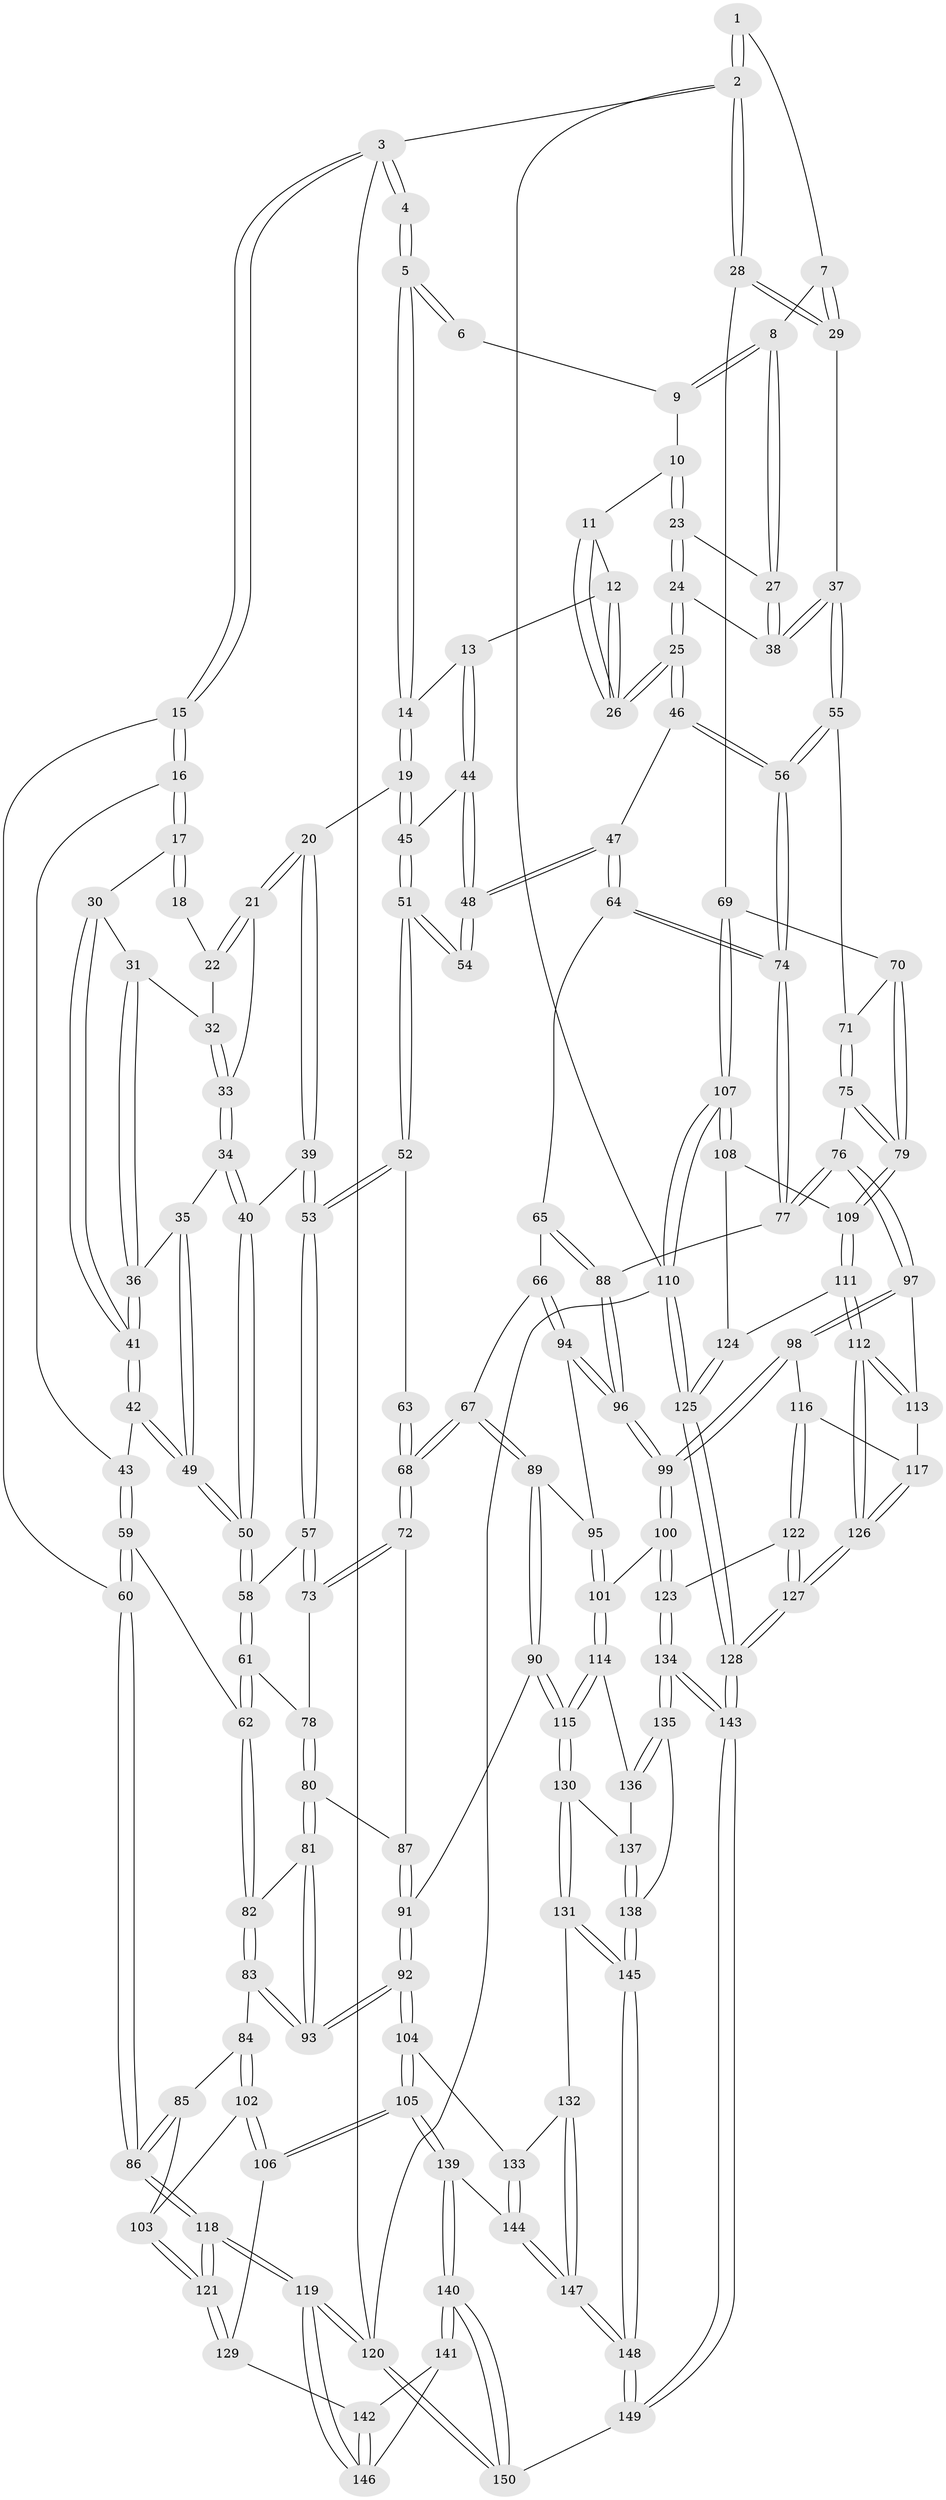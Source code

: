 // Generated by graph-tools (version 1.1) at 2025/11/02/27/25 16:11:53]
// undirected, 150 vertices, 372 edges
graph export_dot {
graph [start="1"]
  node [color=gray90,style=filled];
  1 [pos="+0.967750294099813+0"];
  2 [pos="+1+0"];
  3 [pos="+0+0"];
  4 [pos="+0.29939511753309034+0"];
  5 [pos="+0.4730822283374596+0"];
  6 [pos="+0.6187773606416938+0"];
  7 [pos="+0.8708532698060307+0.06343500217044475"];
  8 [pos="+0.8285984741236551+0.12969252847146343"];
  9 [pos="+0.6976326162330206+0.05909407713675455"];
  10 [pos="+0.6937896858997675+0.1057890170960021"];
  11 [pos="+0.6638766223206787+0.12348619174952714"];
  12 [pos="+0.5515060710541649+0.13734581695193737"];
  13 [pos="+0.5066156173898795+0.10426747470469583"];
  14 [pos="+0.4927041735789945+0.0832363618674407"];
  15 [pos="+0+0.08604659459280686"];
  16 [pos="+0+0.12873688876542122"];
  17 [pos="+0.038040234183904315+0.12256710278964345"];
  18 [pos="+0.26303487259645053+0"];
  19 [pos="+0.3770070352512296+0.2131073890147256"];
  20 [pos="+0.33120733736104263+0.2174026753287611"];
  21 [pos="+0.29790661400528956+0.1634790446829925"];
  22 [pos="+0.2548079736103357+0.0495850143005441"];
  23 [pos="+0.7108905815848958+0.14698794738288173"];
  24 [pos="+0.6598660838360936+0.2538674716654449"];
  25 [pos="+0.6553743132659752+0.25917132621088146"];
  26 [pos="+0.6278047605493988+0.2194256450947116"];
  27 [pos="+0.8212537416874354+0.1627869154431266"];
  28 [pos="+1+0.22679955187414222"];
  29 [pos="+1+0.23824064733353095"];
  30 [pos="+0.07702284695600178+0.15362300939341142"];
  31 [pos="+0.19449326674205883+0.14640489533541493"];
  32 [pos="+0.19549300916993934+0.1453412285635391"];
  33 [pos="+0.23612076563655077+0.19050719565613014"];
  34 [pos="+0.22448153217799663+0.23025079217777428"];
  35 [pos="+0.1876768940455841+0.2053793450715006"];
  36 [pos="+0.1835040603153745+0.20185604994644188"];
  37 [pos="+0.8819022800720163+0.28298232077006"];
  38 [pos="+0.8225760920491358+0.1700572696765171"];
  39 [pos="+0.27954182338484856+0.2808122784363403"];
  40 [pos="+0.2636825616401308+0.2830309015154479"];
  41 [pos="+0.12115806192637871+0.22833424773653924"];
  42 [pos="+0.1134881437668523+0.30531381626249043"];
  43 [pos="+0.09071353252153908+0.3106169219717633"];
  44 [pos="+0.5041443467195836+0.2605504198149128"];
  45 [pos="+0.42947597640957946+0.285549103974462"];
  46 [pos="+0.6552402447872239+0.2887347580530051"];
  47 [pos="+0.6023821467598275+0.33649712061559894"];
  48 [pos="+0.6016853479403586+0.3363206888166553"];
  49 [pos="+0.17230052863804773+0.3357076176797881"];
  50 [pos="+0.17895719700766818+0.3395164063555135"];
  51 [pos="+0.4221363254563482+0.33602687935741166"];
  52 [pos="+0.3971053904187283+0.370445152710923"];
  53 [pos="+0.3705269310304047+0.3993470890601433"];
  54 [pos="+0.5309472699812384+0.3516028342704692"];
  55 [pos="+0.8367652543950591+0.3484285145567496"];
  56 [pos="+0.8320130328323725+0.3499322805227087"];
  57 [pos="+0.36956163963421534+0.4070608048290173"];
  58 [pos="+0.18250828517287604+0.36234515861786604"];
  59 [pos="+0+0.4121450615718732"];
  60 [pos="+0+0.43995144802432506"];
  61 [pos="+0.1820187202161138+0.44500927117811745"];
  62 [pos="+0.1356531075113812+0.4802026994283059"];
  63 [pos="+0.49399013220940186+0.38867505398926566"];
  64 [pos="+0.6052661848325567+0.4251201065147469"];
  65 [pos="+0.5029353270144491+0.5053027564000417"];
  66 [pos="+0.478950342080655+0.5210709437160176"];
  67 [pos="+0.4552459415304117+0.5157386100494575"];
  68 [pos="+0.45268112007217964+0.5140465179032538"];
  69 [pos="+1+0.4809923806772198"];
  70 [pos="+0.9352131625651056+0.44783461656231316"];
  71 [pos="+0.8460995588846906+0.3596422148004201"];
  72 [pos="+0.3801836654271439+0.4796688382154671"];
  73 [pos="+0.37018027497808154+0.4650689256662666"];
  74 [pos="+0.7232403569813468+0.5191018566202616"];
  75 [pos="+0.8609230202639141+0.6053051699668505"];
  76 [pos="+0.8149634457048546+0.6045396985229493"];
  77 [pos="+0.7243558577507259+0.5261890288264945"];
  78 [pos="+0.23615015368727757+0.46698962634444674"];
  79 [pos="+0.8661726774497632+0.6059423772781608"];
  80 [pos="+0.2376583388533489+0.5779476089127932"];
  81 [pos="+0.23574628351006102+0.5801652138694678"];
  82 [pos="+0.1277500741340343+0.5649278640106492"];
  83 [pos="+0.10705471304056952+0.5974966321160514"];
  84 [pos="+0.08511513460597661+0.6132800205448203"];
  85 [pos="+0+0.6021553351849993"];
  86 [pos="+0+0.5681074048443696"];
  87 [pos="+0.33040969669708714+0.5558087934687396"];
  88 [pos="+0.684866055111719+0.559355001349482"];
  89 [pos="+0.39668572543384634+0.6663832139895596"];
  90 [pos="+0.35654635116794703+0.7005032451374785"];
  91 [pos="+0.3234717779244677+0.6914867792277722"];
  92 [pos="+0.2608366279852735+0.7052084538118147"];
  93 [pos="+0.25038165609720486+0.6868862797792984"];
  94 [pos="+0.5129554405575679+0.5714680399123014"];
  95 [pos="+0.4534544098949661+0.6682889536413338"];
  96 [pos="+0.5919823439297217+0.6532971288819931"];
  97 [pos="+0.8090655321684252+0.6151808063166692"];
  98 [pos="+0.6659953540148433+0.6936193729986192"];
  99 [pos="+0.5924157074578614+0.6686852276580205"];
  100 [pos="+0.5818570972962581+0.6886533305834066"];
  101 [pos="+0.5299320119216139+0.7163692414098646"];
  102 [pos="+0.10357380374848131+0.7198435477108894"];
  103 [pos="+0.04067237007703656+0.7197823666001005"];
  104 [pos="+0.2087209383688694+0.7763252985463887"];
  105 [pos="+0.20346123587932768+0.7786378085139313"];
  106 [pos="+0.13551939620937026+0.7740045250481362"];
  107 [pos="+1+0.6136405640583534"];
  108 [pos="+1+0.6303746756873804"];
  109 [pos="+0.869552793118005+0.6079355267656761"];
  110 [pos="+1+1"];
  111 [pos="+0.8872238287115345+0.7375325412062846"];
  112 [pos="+0.846650664585518+0.7948569124732308"];
  113 [pos="+0.7989123431841052+0.6477412322225594"];
  114 [pos="+0.5180371124781836+0.7293599757704371"];
  115 [pos="+0.3935124559724655+0.752500820005802"];
  116 [pos="+0.7003397401389773+0.7233210519922583"];
  117 [pos="+0.7556062588065774+0.7332305833818804"];
  118 [pos="+0+0.7304342746211319"];
  119 [pos="+0+1"];
  120 [pos="+0+1"];
  121 [pos="+0+0.736429904933559"];
  122 [pos="+0.6715528273617397+0.817233091132059"];
  123 [pos="+0.6249055589427723+0.8126589489052447"];
  124 [pos="+0.9424520471442793+0.7473351108921894"];
  125 [pos="+1+1"];
  126 [pos="+0.8078295478323377+0.8803846046501245"];
  127 [pos="+0.8076221683547483+0.8836850501688743"];
  128 [pos="+0.9730687863541397+1"];
  129 [pos="+0.11989352372572197+0.7873395430384077"];
  130 [pos="+0.3973736803138777+0.8168264243274315"];
  131 [pos="+0.38010507240471014+0.8427925815726925"];
  132 [pos="+0.37328169596682464+0.8499998281518617"];
  133 [pos="+0.280446429621177+0.8302310591552883"];
  134 [pos="+0.5687535915248095+0.8777168088861348"];
  135 [pos="+0.5516626101900584+0.8741556325146438"];
  136 [pos="+0.513255714940584+0.7678874023343665"];
  137 [pos="+0.4514539641319209+0.8267205613701224"];
  138 [pos="+0.5209901307545379+0.8795264529427903"];
  139 [pos="+0.19847077958356396+0.9421814467407715"];
  140 [pos="+0.17668296722199278+0.9849290784684261"];
  141 [pos="+0.14455764796990872+0.9568836438972482"];
  142 [pos="+0.0865955917589964+0.8352059902760618"];
  143 [pos="+0.7625224850761921+1"];
  144 [pos="+0.27786893671950985+0.9105947482460869"];
  145 [pos="+0.4845938230575896+0.9136732521499054"];
  146 [pos="+0+0.9070395192619326"];
  147 [pos="+0.3647428937492965+0.9435294747609742"];
  148 [pos="+0.3992728883313412+1"];
  149 [pos="+0.3974588676985562+1"];
  150 [pos="+0.20567735129089315+1"];
  1 -- 2;
  1 -- 2;
  1 -- 7;
  2 -- 3;
  2 -- 28;
  2 -- 28;
  2 -- 110;
  3 -- 4;
  3 -- 4;
  3 -- 15;
  3 -- 15;
  3 -- 120;
  4 -- 5;
  4 -- 5;
  5 -- 6;
  5 -- 6;
  5 -- 14;
  5 -- 14;
  6 -- 9;
  7 -- 8;
  7 -- 29;
  7 -- 29;
  8 -- 9;
  8 -- 9;
  8 -- 27;
  8 -- 27;
  9 -- 10;
  10 -- 11;
  10 -- 23;
  10 -- 23;
  11 -- 12;
  11 -- 26;
  11 -- 26;
  12 -- 13;
  12 -- 26;
  12 -- 26;
  13 -- 14;
  13 -- 44;
  13 -- 44;
  14 -- 19;
  14 -- 19;
  15 -- 16;
  15 -- 16;
  15 -- 60;
  16 -- 17;
  16 -- 17;
  16 -- 43;
  17 -- 18;
  17 -- 18;
  17 -- 30;
  18 -- 22;
  19 -- 20;
  19 -- 45;
  19 -- 45;
  20 -- 21;
  20 -- 21;
  20 -- 39;
  20 -- 39;
  21 -- 22;
  21 -- 22;
  21 -- 33;
  22 -- 32;
  23 -- 24;
  23 -- 24;
  23 -- 27;
  24 -- 25;
  24 -- 25;
  24 -- 38;
  25 -- 26;
  25 -- 26;
  25 -- 46;
  25 -- 46;
  27 -- 38;
  27 -- 38;
  28 -- 29;
  28 -- 29;
  28 -- 69;
  29 -- 37;
  30 -- 31;
  30 -- 41;
  30 -- 41;
  31 -- 32;
  31 -- 36;
  31 -- 36;
  32 -- 33;
  32 -- 33;
  33 -- 34;
  33 -- 34;
  34 -- 35;
  34 -- 40;
  34 -- 40;
  35 -- 36;
  35 -- 49;
  35 -- 49;
  36 -- 41;
  36 -- 41;
  37 -- 38;
  37 -- 38;
  37 -- 55;
  37 -- 55;
  39 -- 40;
  39 -- 53;
  39 -- 53;
  40 -- 50;
  40 -- 50;
  41 -- 42;
  41 -- 42;
  42 -- 43;
  42 -- 49;
  42 -- 49;
  43 -- 59;
  43 -- 59;
  44 -- 45;
  44 -- 48;
  44 -- 48;
  45 -- 51;
  45 -- 51;
  46 -- 47;
  46 -- 56;
  46 -- 56;
  47 -- 48;
  47 -- 48;
  47 -- 64;
  47 -- 64;
  48 -- 54;
  48 -- 54;
  49 -- 50;
  49 -- 50;
  50 -- 58;
  50 -- 58;
  51 -- 52;
  51 -- 52;
  51 -- 54;
  51 -- 54;
  52 -- 53;
  52 -- 53;
  52 -- 63;
  53 -- 57;
  53 -- 57;
  55 -- 56;
  55 -- 56;
  55 -- 71;
  56 -- 74;
  56 -- 74;
  57 -- 58;
  57 -- 73;
  57 -- 73;
  58 -- 61;
  58 -- 61;
  59 -- 60;
  59 -- 60;
  59 -- 62;
  60 -- 86;
  60 -- 86;
  61 -- 62;
  61 -- 62;
  61 -- 78;
  62 -- 82;
  62 -- 82;
  63 -- 68;
  63 -- 68;
  64 -- 65;
  64 -- 74;
  64 -- 74;
  65 -- 66;
  65 -- 88;
  65 -- 88;
  66 -- 67;
  66 -- 94;
  66 -- 94;
  67 -- 68;
  67 -- 68;
  67 -- 89;
  67 -- 89;
  68 -- 72;
  68 -- 72;
  69 -- 70;
  69 -- 107;
  69 -- 107;
  70 -- 71;
  70 -- 79;
  70 -- 79;
  71 -- 75;
  71 -- 75;
  72 -- 73;
  72 -- 73;
  72 -- 87;
  73 -- 78;
  74 -- 77;
  74 -- 77;
  75 -- 76;
  75 -- 79;
  75 -- 79;
  76 -- 77;
  76 -- 77;
  76 -- 97;
  76 -- 97;
  77 -- 88;
  78 -- 80;
  78 -- 80;
  79 -- 109;
  79 -- 109;
  80 -- 81;
  80 -- 81;
  80 -- 87;
  81 -- 82;
  81 -- 93;
  81 -- 93;
  82 -- 83;
  82 -- 83;
  83 -- 84;
  83 -- 93;
  83 -- 93;
  84 -- 85;
  84 -- 102;
  84 -- 102;
  85 -- 86;
  85 -- 86;
  85 -- 103;
  86 -- 118;
  86 -- 118;
  87 -- 91;
  87 -- 91;
  88 -- 96;
  88 -- 96;
  89 -- 90;
  89 -- 90;
  89 -- 95;
  90 -- 91;
  90 -- 115;
  90 -- 115;
  91 -- 92;
  91 -- 92;
  92 -- 93;
  92 -- 93;
  92 -- 104;
  92 -- 104;
  94 -- 95;
  94 -- 96;
  94 -- 96;
  95 -- 101;
  95 -- 101;
  96 -- 99;
  96 -- 99;
  97 -- 98;
  97 -- 98;
  97 -- 113;
  98 -- 99;
  98 -- 99;
  98 -- 116;
  99 -- 100;
  99 -- 100;
  100 -- 101;
  100 -- 123;
  100 -- 123;
  101 -- 114;
  101 -- 114;
  102 -- 103;
  102 -- 106;
  102 -- 106;
  103 -- 121;
  103 -- 121;
  104 -- 105;
  104 -- 105;
  104 -- 133;
  105 -- 106;
  105 -- 106;
  105 -- 139;
  105 -- 139;
  106 -- 129;
  107 -- 108;
  107 -- 108;
  107 -- 110;
  107 -- 110;
  108 -- 109;
  108 -- 124;
  109 -- 111;
  109 -- 111;
  110 -- 125;
  110 -- 125;
  110 -- 120;
  111 -- 112;
  111 -- 112;
  111 -- 124;
  112 -- 113;
  112 -- 113;
  112 -- 126;
  112 -- 126;
  113 -- 117;
  114 -- 115;
  114 -- 115;
  114 -- 136;
  115 -- 130;
  115 -- 130;
  116 -- 117;
  116 -- 122;
  116 -- 122;
  117 -- 126;
  117 -- 126;
  118 -- 119;
  118 -- 119;
  118 -- 121;
  118 -- 121;
  119 -- 120;
  119 -- 120;
  119 -- 146;
  119 -- 146;
  120 -- 150;
  120 -- 150;
  121 -- 129;
  121 -- 129;
  122 -- 123;
  122 -- 127;
  122 -- 127;
  123 -- 134;
  123 -- 134;
  124 -- 125;
  124 -- 125;
  125 -- 128;
  125 -- 128;
  126 -- 127;
  126 -- 127;
  127 -- 128;
  127 -- 128;
  128 -- 143;
  128 -- 143;
  129 -- 142;
  130 -- 131;
  130 -- 131;
  130 -- 137;
  131 -- 132;
  131 -- 145;
  131 -- 145;
  132 -- 133;
  132 -- 147;
  132 -- 147;
  133 -- 144;
  133 -- 144;
  134 -- 135;
  134 -- 135;
  134 -- 143;
  134 -- 143;
  135 -- 136;
  135 -- 136;
  135 -- 138;
  136 -- 137;
  137 -- 138;
  137 -- 138;
  138 -- 145;
  138 -- 145;
  139 -- 140;
  139 -- 140;
  139 -- 144;
  140 -- 141;
  140 -- 141;
  140 -- 150;
  140 -- 150;
  141 -- 142;
  141 -- 146;
  142 -- 146;
  142 -- 146;
  143 -- 149;
  143 -- 149;
  144 -- 147;
  144 -- 147;
  145 -- 148;
  145 -- 148;
  147 -- 148;
  147 -- 148;
  148 -- 149;
  148 -- 149;
  149 -- 150;
}
